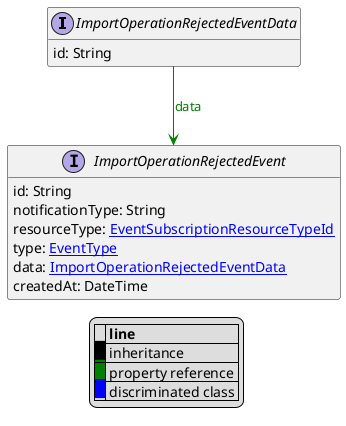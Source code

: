 @startuml

hide empty fields
hide empty methods
legend
|= |= line |
|<back:black>   </back>| inheritance |
|<back:green>   </back>| property reference |
|<back:blue>   </back>| discriminated class |
endlegend
interface ImportOperationRejectedEventData [[ImportOperationRejectedEventData.svg]]  {
    id: String
}



interface ImportOperationRejectedEvent [[ImportOperationRejectedEvent.svg]]  {
    id: String
    notificationType: String
    resourceType: [[EventSubscriptionResourceTypeId.svg EventSubscriptionResourceTypeId]]
    type: [[EventType.svg EventType]]
    data: [[ImportOperationRejectedEventData.svg ImportOperationRejectedEventData]]
    createdAt: DateTime
}

ImportOperationRejectedEventData --> ImportOperationRejectedEvent #green;text:green : "data"
@enduml
